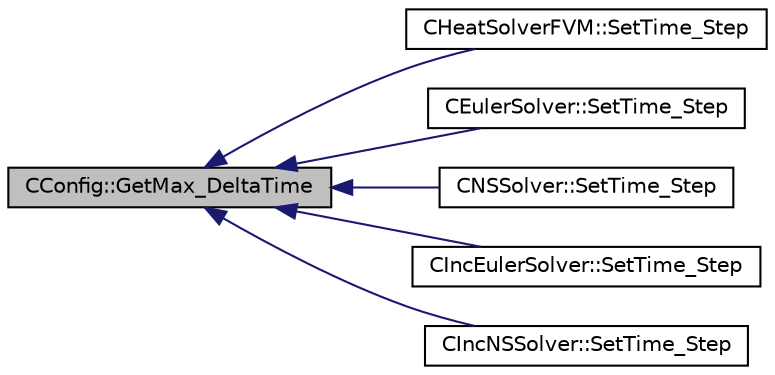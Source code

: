 digraph "CConfig::GetMax_DeltaTime"
{
  edge [fontname="Helvetica",fontsize="10",labelfontname="Helvetica",labelfontsize="10"];
  node [fontname="Helvetica",fontsize="10",shape=record];
  rankdir="LR";
  Node7738 [label="CConfig::GetMax_DeltaTime",height=0.2,width=0.4,color="black", fillcolor="grey75", style="filled", fontcolor="black"];
  Node7738 -> Node7739 [dir="back",color="midnightblue",fontsize="10",style="solid",fontname="Helvetica"];
  Node7739 [label="CHeatSolverFVM::SetTime_Step",height=0.2,width=0.4,color="black", fillcolor="white", style="filled",URL="$class_c_heat_solver_f_v_m.html#a5d2dc86ae38a3f979cfce8bf7bccdaa8",tooltip="A virtual member. "];
  Node7738 -> Node7740 [dir="back",color="midnightblue",fontsize="10",style="solid",fontname="Helvetica"];
  Node7740 [label="CEulerSolver::SetTime_Step",height=0.2,width=0.4,color="black", fillcolor="white", style="filled",URL="$class_c_euler_solver.html#aeed500154a5961eb2bfbd2e646a9b25f",tooltip="Compute the time step for solving the Euler equations. "];
  Node7738 -> Node7741 [dir="back",color="midnightblue",fontsize="10",style="solid",fontname="Helvetica"];
  Node7741 [label="CNSSolver::SetTime_Step",height=0.2,width=0.4,color="black", fillcolor="white", style="filled",URL="$class_c_n_s_solver.html#a340a62e197f7386736db85967e586804",tooltip="Compute the time step for solving the Navier-Stokes equations with turbulence model. "];
  Node7738 -> Node7742 [dir="back",color="midnightblue",fontsize="10",style="solid",fontname="Helvetica"];
  Node7742 [label="CIncEulerSolver::SetTime_Step",height=0.2,width=0.4,color="black", fillcolor="white", style="filled",URL="$class_c_inc_euler_solver.html#a875187880aa80b37f7d200526f9883ba",tooltip="Compute the time step for solving the Euler equations. "];
  Node7738 -> Node7743 [dir="back",color="midnightblue",fontsize="10",style="solid",fontname="Helvetica"];
  Node7743 [label="CIncNSSolver::SetTime_Step",height=0.2,width=0.4,color="black", fillcolor="white", style="filled",URL="$class_c_inc_n_s_solver.html#a50e3b8e05bda6be8be79b9068c06bd4e",tooltip="Compute the time step for solving the Navier-Stokes equations with turbulence model. "];
}
